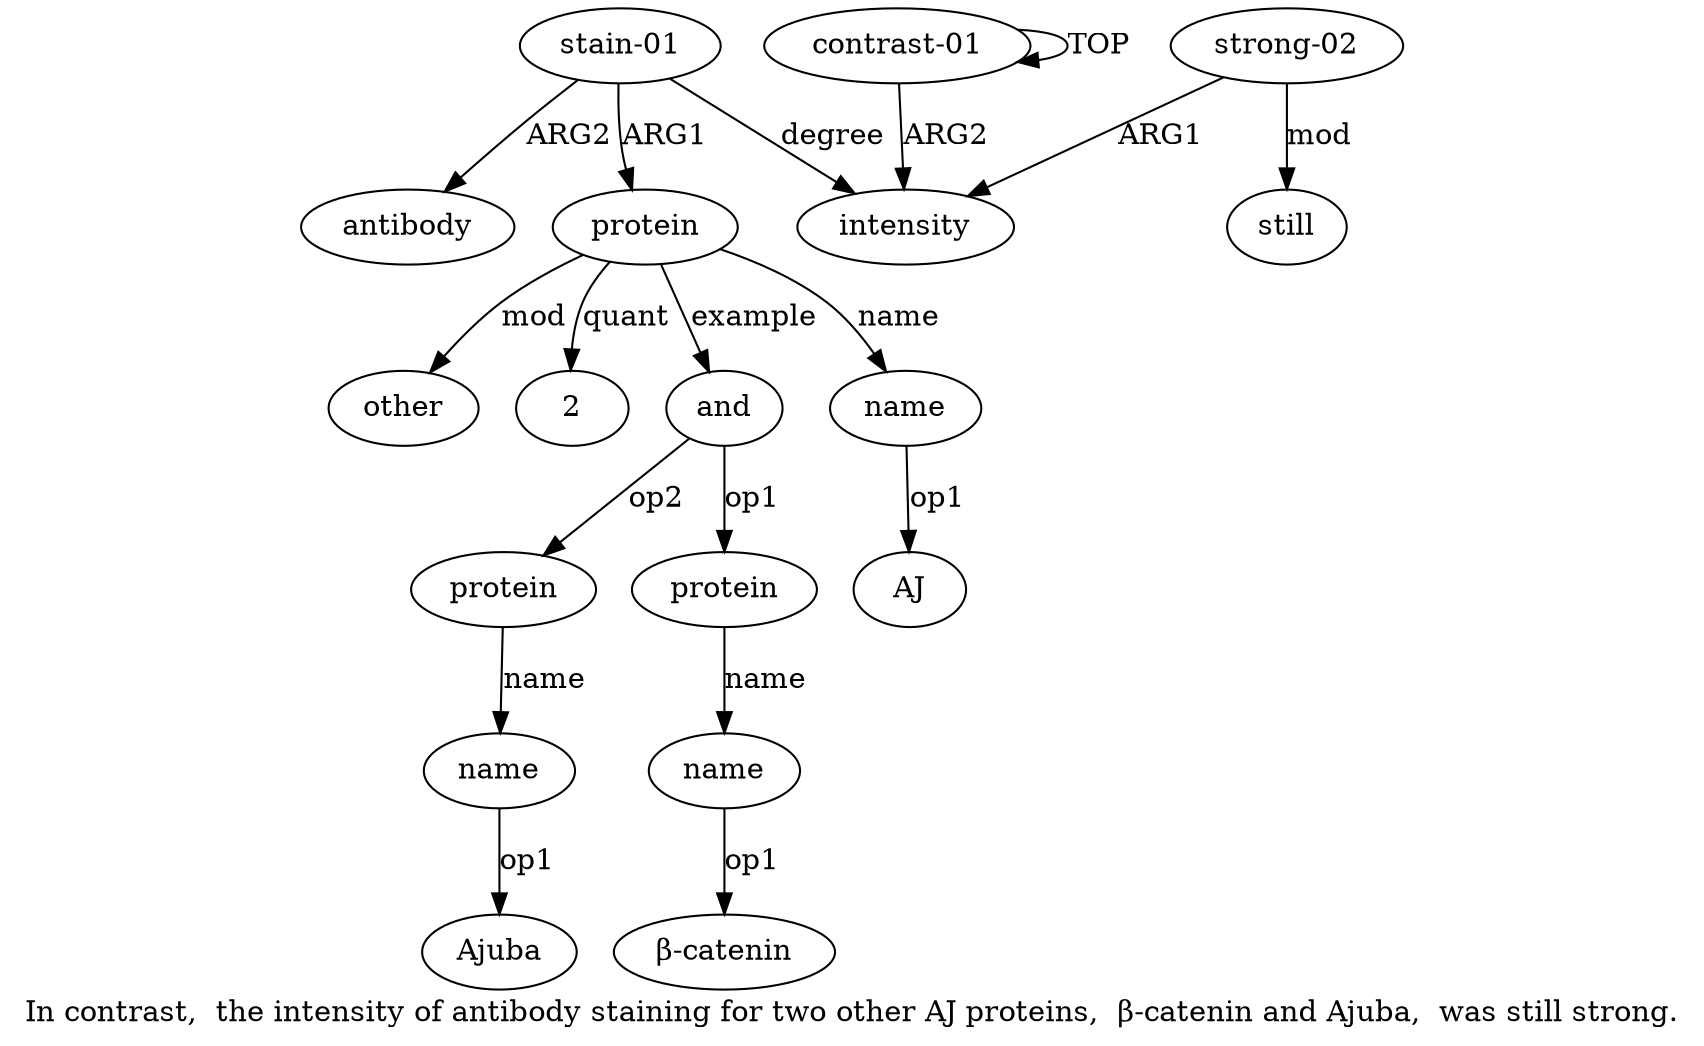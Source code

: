 digraph  {
	graph [label="In contrast,  the intensity of antibody staining for two other AJ proteins,  β-catenin and Ajuba,  was still strong."];
	node [label="\N"];
	"a9 Ajuba"	 [color=black,
		gold_ind=-1,
		gold_label=Ajuba,
		label=Ajuba,
		test_ind=-1,
		test_label=Ajuba];
	a11	 [color=black,
		gold_ind=11,
		gold_label=antibody,
		label=antibody,
		test_ind=11,
		test_label=antibody];
	a10	 [color=black,
		gold_ind=10,
		gold_label=other,
		label=other,
		test_ind=10,
		test_label=other];
	a13	 [color=black,
		gold_ind=13,
		gold_label=still,
		label=still,
		test_ind=13,
		test_label=still];
	a12	 [color=black,
		gold_ind=12,
		gold_label="strong-02",
		label="strong-02",
		test_ind=12,
		test_label="strong-02"];
	a12 -> a13 [key=0,
	color=black,
	gold_label=mod,
	label=mod,
	test_label=mod];
a1 [color=black,
	gold_ind=1,
	gold_label=intensity,
	label=intensity,
	test_ind=1,
	test_label=intensity];
a12 -> a1 [key=0,
color=black,
gold_label=ARG1,
label=ARG1,
test_label=ARG1];
"a3 2" [color=black,
gold_ind=-1,
gold_label=2,
label=2,
test_ind=-1,
test_label=2];
"a7 β-catenin" [color=black,
gold_ind=-1,
gold_label="β-catenin",
label="β-catenin",
test_ind=-1,
test_label="β-catenin"];
a0 [color=black,
gold_ind=0,
gold_label="contrast-01",
label="contrast-01",
test_ind=0,
test_label="contrast-01"];
a0 -> a1 [key=0,
color=black,
gold_label=ARG2,
label=ARG2,
test_label=ARG2];
a0 -> a0 [key=0,
color=black,
gold_label=TOP,
label=TOP,
test_label=TOP];
a3 [color=black,
gold_ind=3,
gold_label=protein,
label=protein,
test_ind=3,
test_label=protein];
a3 -> a10 [key=0,
color=black,
gold_label=mod,
label=mod,
test_label=mod];
a3 -> "a3 2" [key=0,
color=black,
gold_label=quant,
label=quant,
test_label=quant];
a5 [color=black,
gold_ind=5,
gold_label=and,
label=and,
test_ind=5,
test_label=and];
a3 -> a5 [key=0,
color=black,
gold_label=example,
label=example,
test_label=example];
a4 [color=black,
gold_ind=4,
gold_label=name,
label=name,
test_ind=4,
test_label=name];
a3 -> a4 [key=0,
color=black,
gold_label=name,
label=name,
test_label=name];
a2 [color=black,
gold_ind=2,
gold_label="stain-01",
label="stain-01",
test_ind=2,
test_label="stain-01"];
a2 -> a11 [key=0,
color=black,
gold_label=ARG2,
label=ARG2,
test_label=ARG2];
a2 -> a1 [key=0,
color=black,
gold_label=degree,
label=degree,
test_label=degree];
a2 -> a3 [key=0,
color=black,
gold_label=ARG1,
label=ARG1,
test_label=ARG1];
a6 [color=black,
gold_ind=6,
gold_label=protein,
label=protein,
test_ind=6,
test_label=protein];
a5 -> a6 [key=0,
color=black,
gold_label=op1,
label=op1,
test_label=op1];
a8 [color=black,
gold_ind=8,
gold_label=protein,
label=protein,
test_ind=8,
test_label=protein];
a5 -> a8 [key=0,
color=black,
gold_label=op2,
label=op2,
test_label=op2];
"a4 AJ" [color=black,
gold_ind=-1,
gold_label=AJ,
label=AJ,
test_ind=-1,
test_label=AJ];
a4 -> "a4 AJ" [key=0,
color=black,
gold_label=op1,
label=op1,
test_label=op1];
a7 [color=black,
gold_ind=7,
gold_label=name,
label=name,
test_ind=7,
test_label=name];
a7 -> "a7 β-catenin" [key=0,
color=black,
gold_label=op1,
label=op1,
test_label=op1];
a6 -> a7 [key=0,
color=black,
gold_label=name,
label=name,
test_label=name];
a9 [color=black,
gold_ind=9,
gold_label=name,
label=name,
test_ind=9,
test_label=name];
a9 -> "a9 Ajuba" [key=0,
color=black,
gold_label=op1,
label=op1,
test_label=op1];
a8 -> a9 [key=0,
color=black,
gold_label=name,
label=name,
test_label=name];
}
